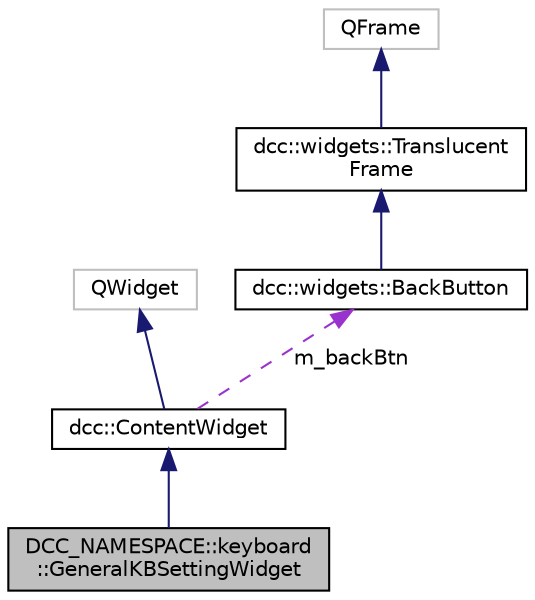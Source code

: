 digraph "DCC_NAMESPACE::keyboard::GeneralKBSettingWidget"
{
  edge [fontname="Helvetica",fontsize="10",labelfontname="Helvetica",labelfontsize="10"];
  node [fontname="Helvetica",fontsize="10",shape=record];
  Node3 [label="DCC_NAMESPACE::keyboard\l::GeneralKBSettingWidget",height=0.2,width=0.4,color="black", fillcolor="grey75", style="filled", fontcolor="black"];
  Node4 -> Node3 [dir="back",color="midnightblue",fontsize="10",style="solid",fontname="Helvetica"];
  Node4 [label="dcc::ContentWidget",height=0.2,width=0.4,color="black", fillcolor="white", style="filled",URL="$classdcc_1_1_content_widget.html"];
  Node5 -> Node4 [dir="back",color="midnightblue",fontsize="10",style="solid",fontname="Helvetica"];
  Node5 [label="QWidget",height=0.2,width=0.4,color="grey75", fillcolor="white", style="filled"];
  Node6 -> Node4 [dir="back",color="darkorchid3",fontsize="10",style="dashed",label=" m_backBtn" ,fontname="Helvetica"];
  Node6 [label="dcc::widgets::BackButton",height=0.2,width=0.4,color="black", fillcolor="white", style="filled",URL="$classdcc_1_1widgets_1_1_back_button.html"];
  Node7 -> Node6 [dir="back",color="midnightblue",fontsize="10",style="solid",fontname="Helvetica"];
  Node7 [label="dcc::widgets::Translucent\lFrame",height=0.2,width=0.4,color="black", fillcolor="white", style="filled",URL="$classdcc_1_1widgets_1_1_translucent_frame.html"];
  Node8 -> Node7 [dir="back",color="midnightblue",fontsize="10",style="solid",fontname="Helvetica"];
  Node8 [label="QFrame",height=0.2,width=0.4,color="grey75", fillcolor="white", style="filled"];
}
